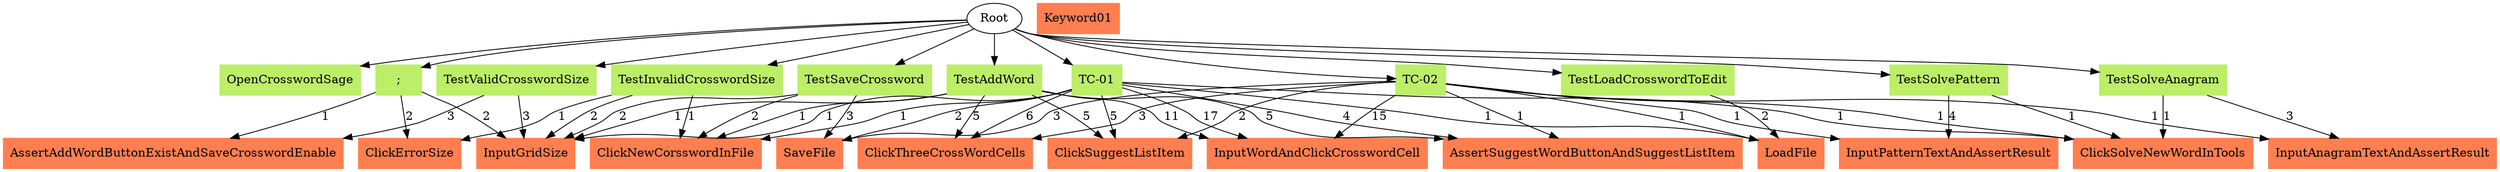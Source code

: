 // TC <-> UK
digraph {
	Root
	InputPatternTextAndAssertResult [color=coral shape=box style=filled]
	Keyword01 [color=coral shape=box style=filled]
	InputGridSize [color=coral shape=box style=filled]
	ClickErrorSize [color=coral shape=box style=filled]
	SaveFile [color=coral shape=box style=filled]
	ClickSuggestListItem [color=coral shape=box style=filled]
	ClickThreeCrossWordCells [color=coral shape=box style=filled]
	InputWordAndClickCrosswordCell [color=coral shape=box style=filled]
	InputAnagramTextAndAssertResult [color=coral shape=box style=filled]
	LoadFile [color=coral shape=box style=filled]
	ClickNewCorsswordInFile [color=coral shape=box style=filled]
	AssertAddWordButtonExistAndSaveCrosswordEnable [color=coral shape=box style=filled]
	ClickSolveNewWordInTools [color=coral shape=box style=filled]
	AssertSuggestWordButtonAndSuggestListItem [color=coral shape=box style=filled]
	OpenCrosswordSage [color=darkolivegreen2 shape=box style=filled]
		Root -> OpenCrosswordSage
	TestValidCrosswordSize [color=darkolivegreen2 shape=box style=filled]
		Root -> TestValidCrosswordSize
	TestInvalidCrosswordSize [color=darkolivegreen2 shape=box style=filled]
		Root -> TestInvalidCrosswordSize
	";" [color=darkolivegreen2 shape=box style=filled]
		Root -> ";"
	TestAddWord [color=darkolivegreen2 shape=box style=filled]
		Root -> TestAddWord
	TestSaveCrossword [color=darkolivegreen2 shape=box style=filled]
		Root -> TestSaveCrossword
	TestLoadCrosswordToEdit [color=darkolivegreen2 shape=box style=filled]
		Root -> TestLoadCrosswordToEdit
	TestSolvePattern [color=darkolivegreen2 shape=box style=filled]
		Root -> TestSolvePattern
	TestSolveAnagram [color=darkolivegreen2 shape=box style=filled]
		Root -> TestSolveAnagram
	"TC-01" [color=darkolivegreen2 shape=box style=filled]
		Root -> "TC-01"
	"TC-02" [color=darkolivegreen2 shape=box style=filled]
		Root -> "TC-02"
		TestValidCrosswordSize -> AssertAddWordButtonExistAndSaveCrosswordEnable [label=3]
		TestSaveCrossword -> ClickNewCorsswordInFile [label=2]
		TestAddWord -> ClickSuggestListItem [label=5]
		TestInvalidCrosswordSize -> ClickNewCorsswordInFile [label=1]
		TestLoadCrosswordToEdit -> LoadFile [label=2]
		"TC-01" -> SaveFile [label=2]
		"TC-01" -> ClickSolveNewWordInTools [label=1]
		"TC-01" -> ClickSuggestListItem [label=5]
		"TC-02" -> SaveFile [label=3]
		";" -> AssertAddWordButtonExistAndSaveCrosswordEnable [label=1]
		TestAddWord -> AssertSuggestWordButtonAndSuggestListItem [label=5]
		TestValidCrosswordSize -> InputGridSize [label=3]
		"TC-01" -> InputGridSize [label=1]
		"TC-01" -> AssertSuggestWordButtonAndSuggestListItem [label=4]
		"TC-02" -> LoadFile [label=1]
		TestInvalidCrosswordSize -> ClickErrorSize [label=1]
		TestAddWord -> InputGridSize [label=1]
		"TC-02" -> InputAnagramTextAndAssertResult [label=1]
		";" -> ClickErrorSize [label=2]
		TestAddWord -> InputWordAndClickCrosswordCell [label=11]
		TestSaveCrossword -> SaveFile [label=3]
		TestInvalidCrosswordSize -> InputGridSize [label=2]
		"TC-02" -> ClickSolveNewWordInTools [label=1]
		";" -> InputGridSize [label=2]
		TestAddWord -> ClickNewCorsswordInFile [label=1]
		TestSolveAnagram -> InputAnagramTextAndAssertResult [label=3]
		TestSolveAnagram -> ClickSolveNewWordInTools [label=1]
		"TC-01" -> ClickThreeCrossWordCells [label=6]
		"TC-02" -> AssertSuggestWordButtonAndSuggestListItem [label=1]
		"TC-01" -> InputWordAndClickCrosswordCell [label=17]
		"TC-01" -> LoadFile [label=1]
		TestSaveCrossword -> InputGridSize [label=2]
		"TC-01" -> ClickNewCorsswordInFile [label=1]
		"TC-02" -> InputWordAndClickCrosswordCell [label=15]
		TestSolvePattern -> InputPatternTextAndAssertResult [label=4]
		TestAddWord -> ClickThreeCrossWordCells [label=5]
		"TC-02" -> ClickSuggestListItem [label=2]
		"TC-02" -> InputPatternTextAndAssertResult [label=1]
		TestSolvePattern -> ClickSolveNewWordInTools [label=1]
		"TC-02" -> ClickThreeCrossWordCells [label=3]
}